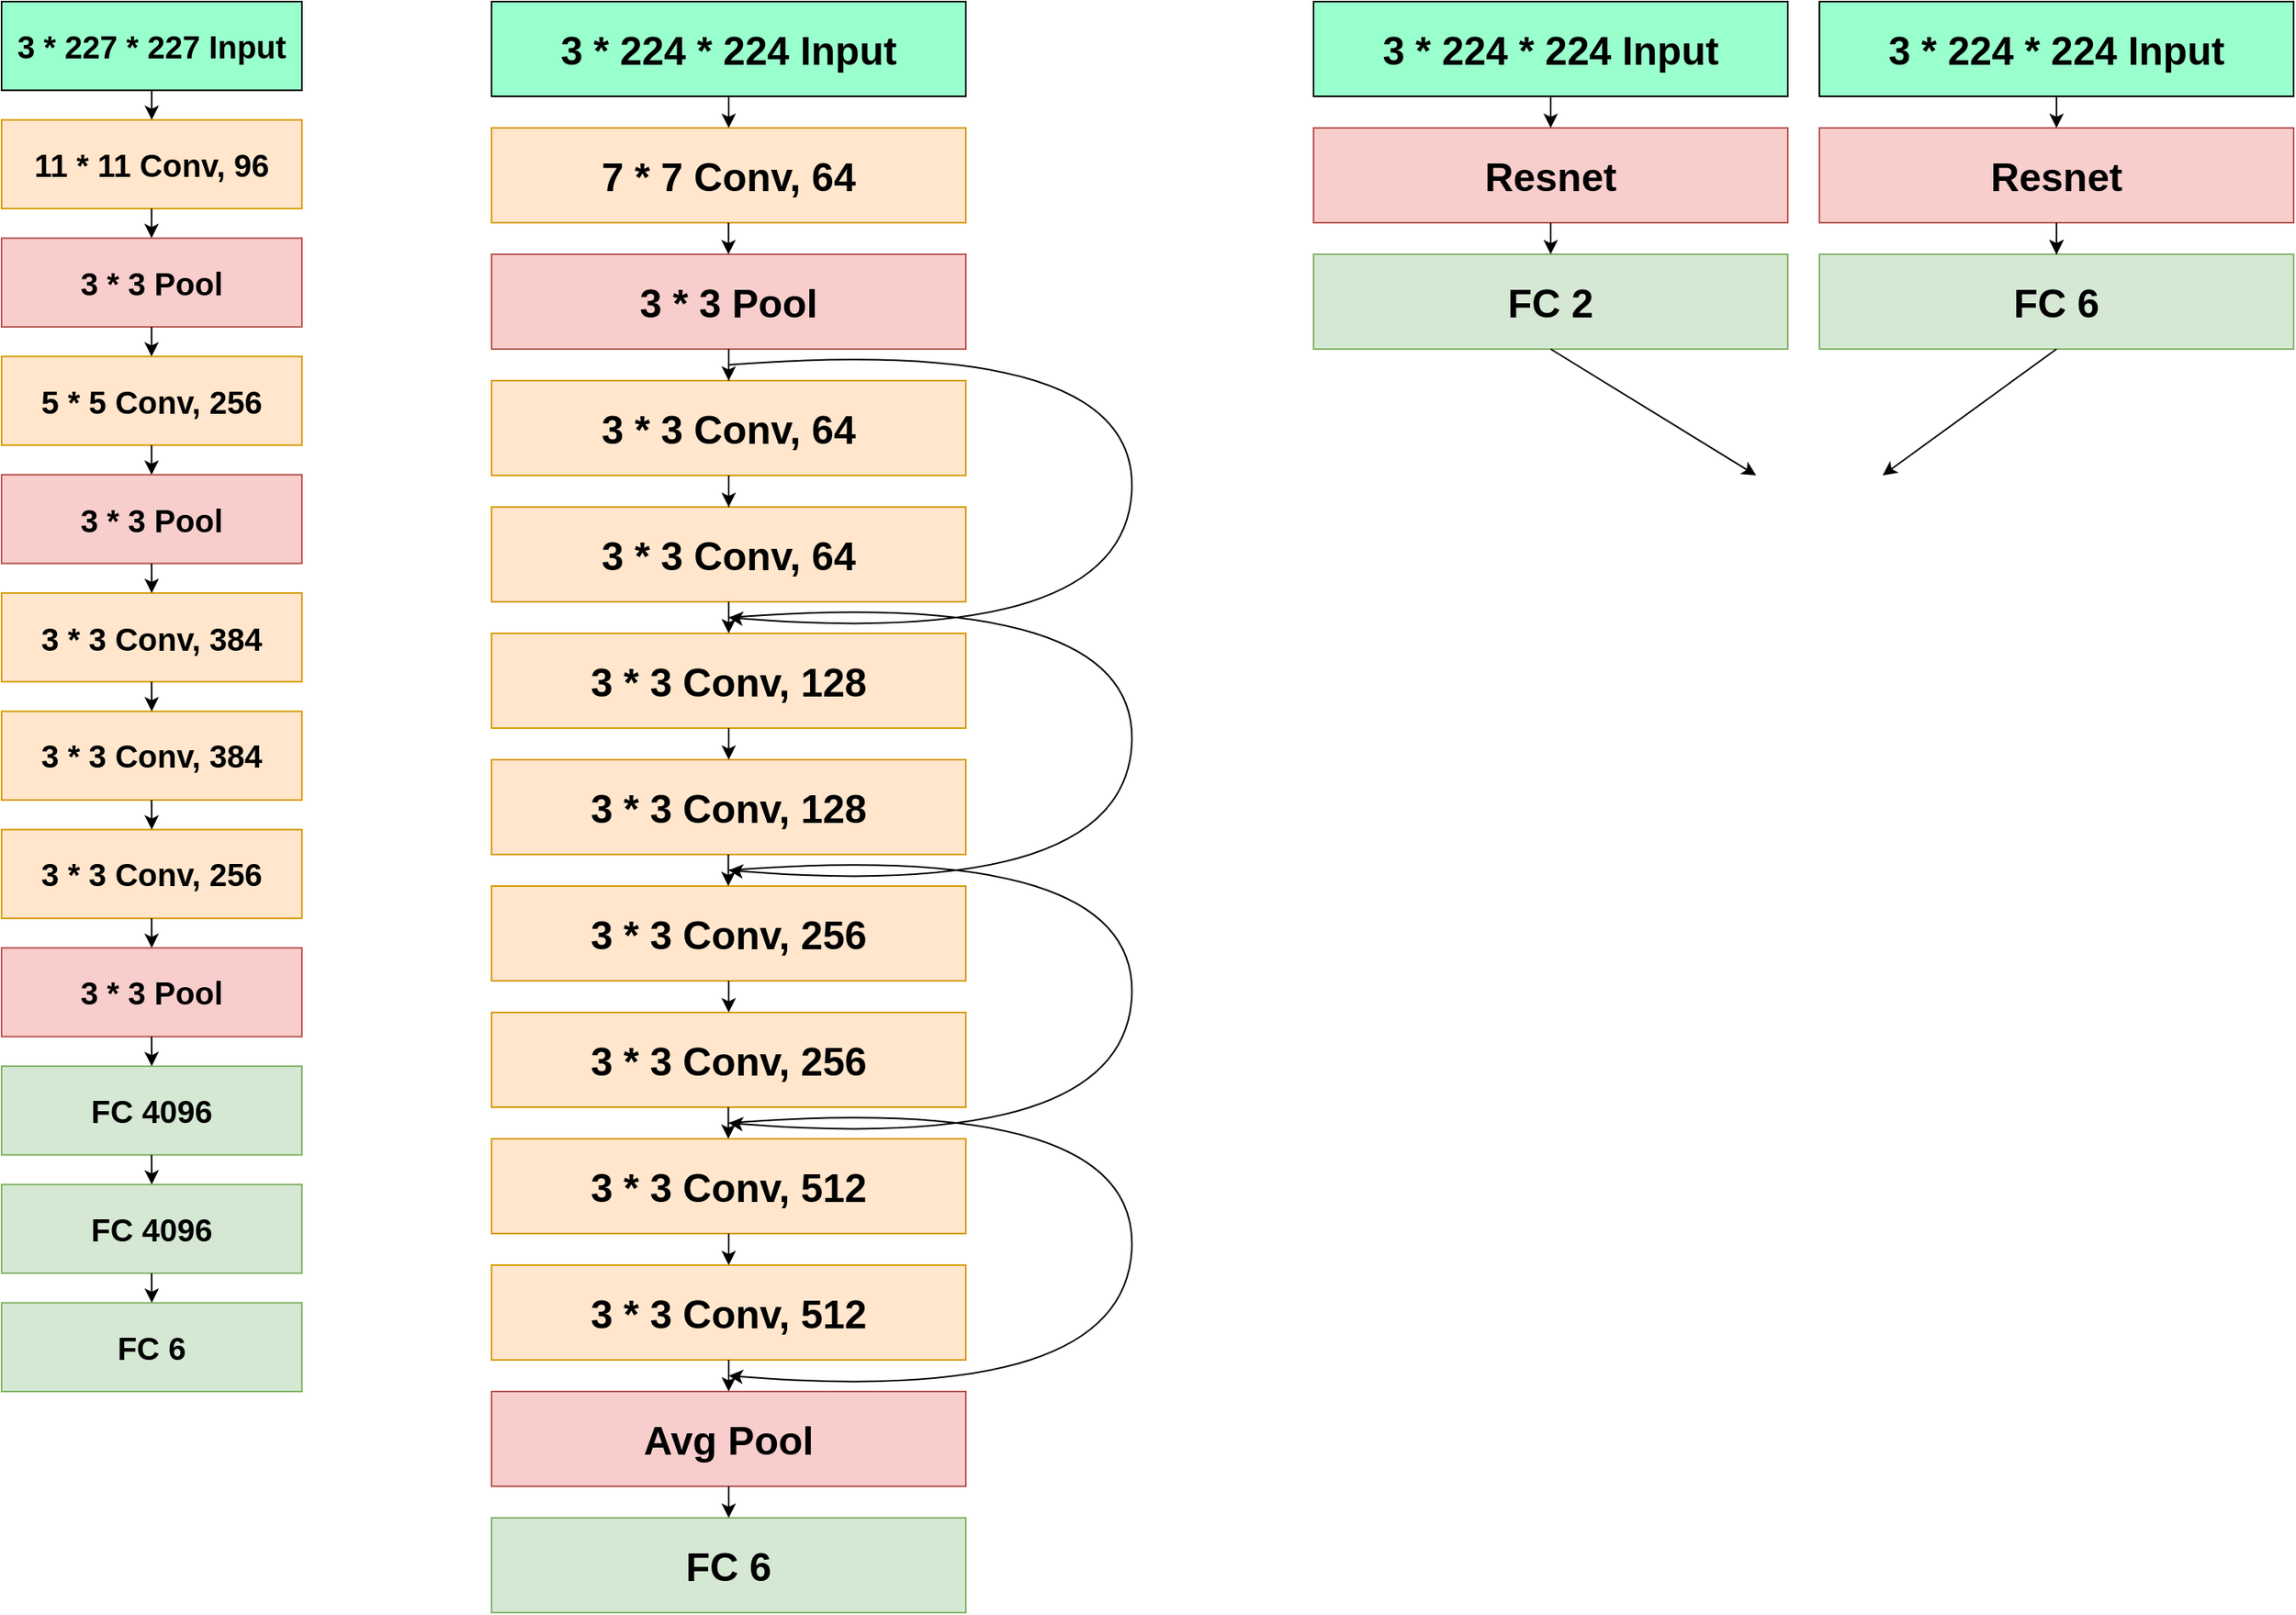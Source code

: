 <mxfile version="19.0.0" type="device"><diagram id="JToOH4mD1GuKKoaKCbLK" name="Page-1"><mxGraphModel dx="1778" dy="954" grid="1" gridSize="10" guides="1" tooltips="1" connect="1" arrows="1" fold="1" page="1" pageScale="1" pageWidth="2000" pageHeight="2000" math="0" shadow="0"><root><mxCell id="0"/><mxCell id="1" parent="0"/><mxCell id="XNFrpZBjXxCpB6WOICN5-85" value="" style="group" parent="1" vertex="1" connectable="0"><mxGeometry x="160" y="40" width="190" height="880" as="geometry"/></mxCell><mxCell id="XNFrpZBjXxCpB6WOICN5-70" value="" style="group" parent="XNFrpZBjXxCpB6WOICN5-85" vertex="1" connectable="0"><mxGeometry width="190" height="880" as="geometry"/></mxCell><mxCell id="XNFrpZBjXxCpB6WOICN5-1" value="&lt;font style=&quot;&quot;&gt;&lt;b style=&quot;&quot;&gt;&lt;font style=&quot;font-size: 20px;&quot;&gt;11 * 11 Conv, 96&lt;/font&gt;&lt;/b&gt;&lt;br&gt;&lt;/font&gt;" style="rounded=0;whiteSpace=wrap;html=1;fillColor=#ffe6cc;strokeColor=#d79b00;" parent="XNFrpZBjXxCpB6WOICN5-70" vertex="1"><mxGeometry y="74.894" width="190" height="56.17" as="geometry"/></mxCell><mxCell id="XNFrpZBjXxCpB6WOICN5-2" value="&lt;font size=&quot;1&quot; style=&quot;&quot;&gt;&lt;b style=&quot;font-size: 20px;&quot;&gt;3 * 3 Pool&lt;/b&gt;&lt;/font&gt;" style="rounded=0;whiteSpace=wrap;html=1;fillColor=#f8cecc;strokeColor=#b85450;" parent="XNFrpZBjXxCpB6WOICN5-70" vertex="1"><mxGeometry y="149.787" width="190" height="56.17" as="geometry"/></mxCell><mxCell id="XNFrpZBjXxCpB6WOICN5-3" value="&lt;font size=&quot;1&quot; style=&quot;&quot;&gt;&lt;b style=&quot;font-size: 20px;&quot;&gt;5 * 5 Conv, 256&lt;/b&gt;&lt;/font&gt;" style="rounded=0;whiteSpace=wrap;html=1;fillColor=#ffe6cc;strokeColor=#d79b00;" parent="XNFrpZBjXxCpB6WOICN5-70" vertex="1"><mxGeometry y="224.681" width="190" height="56.17" as="geometry"/></mxCell><mxCell id="XNFrpZBjXxCpB6WOICN5-4" value="&lt;font size=&quot;1&quot; style=&quot;&quot;&gt;&lt;b style=&quot;font-size: 20px;&quot;&gt;3 * 3 Pool&lt;/b&gt;&lt;/font&gt;" style="rounded=0;whiteSpace=wrap;html=1;fillColor=#f8cecc;strokeColor=#b85450;" parent="XNFrpZBjXxCpB6WOICN5-70" vertex="1"><mxGeometry y="299.574" width="190" height="56.17" as="geometry"/></mxCell><mxCell id="XNFrpZBjXxCpB6WOICN5-5" value="&lt;font size=&quot;1&quot; style=&quot;&quot;&gt;&lt;b style=&quot;font-size: 20px;&quot;&gt;3 * 3 Conv, 384&lt;/b&gt;&lt;/font&gt;" style="rounded=0;whiteSpace=wrap;html=1;fillColor=#ffe6cc;strokeColor=#d79b00;" parent="XNFrpZBjXxCpB6WOICN5-70" vertex="1"><mxGeometry y="374.468" width="190" height="56.17" as="geometry"/></mxCell><mxCell id="XNFrpZBjXxCpB6WOICN5-6" value="&lt;font size=&quot;1&quot; style=&quot;&quot;&gt;&lt;b style=&quot;font-size: 20px;&quot;&gt;3 * 3 Conv, 384&lt;/b&gt;&lt;/font&gt;" style="rounded=0;whiteSpace=wrap;html=1;fillColor=#ffe6cc;strokeColor=#d79b00;" parent="XNFrpZBjXxCpB6WOICN5-70" vertex="1"><mxGeometry y="449.362" width="190" height="56.17" as="geometry"/></mxCell><mxCell id="XNFrpZBjXxCpB6WOICN5-7" value="&lt;font size=&quot;1&quot; style=&quot;&quot;&gt;&lt;b style=&quot;font-size: 20px;&quot;&gt;3 * 3 Conv, 256&lt;/b&gt;&lt;/font&gt;" style="rounded=0;whiteSpace=wrap;html=1;fillColor=#ffe6cc;strokeColor=#d79b00;" parent="XNFrpZBjXxCpB6WOICN5-70" vertex="1"><mxGeometry y="524.255" width="190" height="56.17" as="geometry"/></mxCell><mxCell id="XNFrpZBjXxCpB6WOICN5-8" value="&lt;font size=&quot;1&quot; style=&quot;&quot;&gt;&lt;b style=&quot;font-size: 20px;&quot;&gt;3 * 3 Pool&lt;/b&gt;&lt;/font&gt;" style="rounded=0;whiteSpace=wrap;html=1;fillColor=#f8cecc;strokeColor=#b85450;" parent="XNFrpZBjXxCpB6WOICN5-70" vertex="1"><mxGeometry y="599.149" width="190" height="56.17" as="geometry"/></mxCell><mxCell id="XNFrpZBjXxCpB6WOICN5-9" value="&lt;b style=&quot;&quot;&gt;&lt;font style=&quot;font-size: 20px;&quot;&gt;FC 4096&lt;/font&gt;&lt;/b&gt;" style="rounded=0;whiteSpace=wrap;html=1;fillColor=#d5e8d4;strokeColor=#82b366;" parent="XNFrpZBjXxCpB6WOICN5-70" vertex="1"><mxGeometry y="674.043" width="190" height="56.17" as="geometry"/></mxCell><mxCell id="XNFrpZBjXxCpB6WOICN5-11" value="&lt;b style=&quot;&quot;&gt;&lt;font style=&quot;font-size: 20px;&quot;&gt;FC 4096&lt;/font&gt;&lt;/b&gt;" style="rounded=0;whiteSpace=wrap;html=1;fillColor=#d5e8d4;strokeColor=#82b366;" parent="XNFrpZBjXxCpB6WOICN5-70" vertex="1"><mxGeometry y="748.936" width="190" height="56.17" as="geometry"/></mxCell><mxCell id="XNFrpZBjXxCpB6WOICN5-12" value="&lt;b style=&quot;&quot;&gt;&lt;font style=&quot;font-size: 20px;&quot;&gt;FC 6&lt;/font&gt;&lt;/b&gt;" style="rounded=0;whiteSpace=wrap;html=1;fillColor=#d5e8d4;strokeColor=#82b366;" parent="XNFrpZBjXxCpB6WOICN5-70" vertex="1"><mxGeometry y="823.83" width="190" height="56.17" as="geometry"/></mxCell><mxCell id="XNFrpZBjXxCpB6WOICN5-13" value="&lt;b style=&quot;&quot;&gt;&lt;font style=&quot;font-size: 20px;&quot;&gt;3 * 227 * 227 Input&lt;/font&gt;&lt;/b&gt;" style="rounded=0;whiteSpace=wrap;html=1;fillColor=#99FFCC;" parent="XNFrpZBjXxCpB6WOICN5-70" vertex="1"><mxGeometry width="190" height="56.17" as="geometry"/></mxCell><mxCell id="XNFrpZBjXxCpB6WOICN5-73" value="" style="endArrow=classic;html=1;rounded=0;fontSize=15;exitX=0.5;exitY=1;exitDx=0;exitDy=0;" parent="XNFrpZBjXxCpB6WOICN5-70" edge="1"><mxGeometry width="50" height="50" relative="1" as="geometry"><mxPoint x="94.873" y="131.064" as="sourcePoint"/><mxPoint x="94.873" y="149.787" as="targetPoint"/></mxGeometry></mxCell><mxCell id="XNFrpZBjXxCpB6WOICN5-74" value="" style="endArrow=classic;html=1;rounded=0;fontSize=15;exitX=0.5;exitY=1;exitDx=0;exitDy=0;" parent="XNFrpZBjXxCpB6WOICN5-70" edge="1"><mxGeometry width="50" height="50" relative="1" as="geometry"><mxPoint x="94.873" y="205.957" as="sourcePoint"/><mxPoint x="94.873" y="224.681" as="targetPoint"/></mxGeometry></mxCell><mxCell id="XNFrpZBjXxCpB6WOICN5-75" value="" style="endArrow=classic;html=1;rounded=0;fontSize=15;exitX=0.5;exitY=1;exitDx=0;exitDy=0;" parent="XNFrpZBjXxCpB6WOICN5-70" edge="1"><mxGeometry width="50" height="50" relative="1" as="geometry"><mxPoint x="94.873" y="280.851" as="sourcePoint"/><mxPoint x="94.873" y="299.574" as="targetPoint"/></mxGeometry></mxCell><mxCell id="XNFrpZBjXxCpB6WOICN5-76" value="" style="endArrow=classic;html=1;rounded=0;fontSize=15;exitX=0.5;exitY=1;exitDx=0;exitDy=0;" parent="XNFrpZBjXxCpB6WOICN5-70" edge="1"><mxGeometry width="50" height="50" relative="1" as="geometry"><mxPoint x="94.873" y="355.745" as="sourcePoint"/><mxPoint x="94.873" y="374.468" as="targetPoint"/><Array as="points"><mxPoint x="95" y="374.468"/></Array></mxGeometry></mxCell><mxCell id="XNFrpZBjXxCpB6WOICN5-77" value="" style="endArrow=classic;html=1;rounded=0;fontSize=15;exitX=0.5;exitY=1;exitDx=0;exitDy=0;" parent="XNFrpZBjXxCpB6WOICN5-70" edge="1"><mxGeometry width="50" height="50" relative="1" as="geometry"><mxPoint x="94.873" y="430.638" as="sourcePoint"/><mxPoint x="94.873" y="449.362" as="targetPoint"/><Array as="points"><mxPoint x="95" y="449.362"/></Array></mxGeometry></mxCell><mxCell id="XNFrpZBjXxCpB6WOICN5-78" value="" style="endArrow=classic;html=1;rounded=0;fontSize=15;exitX=0.5;exitY=1;exitDx=0;exitDy=0;" parent="XNFrpZBjXxCpB6WOICN5-70" edge="1"><mxGeometry width="50" height="50" relative="1" as="geometry"><mxPoint x="94.873" y="505.532" as="sourcePoint"/><mxPoint x="94.873" y="524.255" as="targetPoint"/><Array as="points"><mxPoint x="95" y="524.255"/></Array></mxGeometry></mxCell><mxCell id="XNFrpZBjXxCpB6WOICN5-79" value="" style="endArrow=classic;html=1;rounded=0;fontSize=15;exitX=0.5;exitY=1;exitDx=0;exitDy=0;" parent="XNFrpZBjXxCpB6WOICN5-70" edge="1"><mxGeometry width="50" height="50" relative="1" as="geometry"><mxPoint x="94.873" y="580.426" as="sourcePoint"/><mxPoint x="94.873" y="599.149" as="targetPoint"/><Array as="points"><mxPoint x="95" y="599.149"/></Array></mxGeometry></mxCell><mxCell id="XNFrpZBjXxCpB6WOICN5-80" value="" style="endArrow=classic;html=1;rounded=0;fontSize=15;exitX=0.5;exitY=1;exitDx=0;exitDy=0;" parent="XNFrpZBjXxCpB6WOICN5-70" edge="1"><mxGeometry width="50" height="50" relative="1" as="geometry"><mxPoint x="94.873" y="655.319" as="sourcePoint"/><mxPoint x="94.873" y="674.043" as="targetPoint"/><Array as="points"><mxPoint x="95" y="674.043"/></Array></mxGeometry></mxCell><mxCell id="XNFrpZBjXxCpB6WOICN5-81" value="" style="endArrow=classic;html=1;rounded=0;fontSize=15;exitX=0.5;exitY=1;exitDx=0;exitDy=0;" parent="XNFrpZBjXxCpB6WOICN5-70" edge="1"><mxGeometry width="50" height="50" relative="1" as="geometry"><mxPoint x="94.873" y="730.213" as="sourcePoint"/><mxPoint x="94.873" y="748.936" as="targetPoint"/><Array as="points"><mxPoint x="95" y="748.936"/></Array></mxGeometry></mxCell><mxCell id="XNFrpZBjXxCpB6WOICN5-82" value="" style="endArrow=classic;html=1;rounded=0;fontSize=15;exitX=0.5;exitY=1;exitDx=0;exitDy=0;" parent="XNFrpZBjXxCpB6WOICN5-70" edge="1"><mxGeometry width="50" height="50" relative="1" as="geometry"><mxPoint x="94.892" y="805.106" as="sourcePoint"/><mxPoint x="94.892" y="823.83" as="targetPoint"/><Array as="points"><mxPoint x="95.019" y="823.83"/></Array></mxGeometry></mxCell><mxCell id="XNFrpZBjXxCpB6WOICN5-72" value="" style="endArrow=classic;html=1;rounded=0;fontSize=15;exitX=0.5;exitY=1;exitDx=0;exitDy=0;" parent="XNFrpZBjXxCpB6WOICN5-85" source="XNFrpZBjXxCpB6WOICN5-13" edge="1"><mxGeometry width="50" height="50" relative="1" as="geometry"><mxPoint x="69.667" y="477.447" as="sourcePoint"/><mxPoint x="95" y="74.894" as="targetPoint"/></mxGeometry></mxCell><mxCell id="XNFrpZBjXxCpB6WOICN5-86" value="" style="group" parent="1" vertex="1" connectable="0"><mxGeometry x="470" y="40" width="410" height="1020" as="geometry"/></mxCell><mxCell id="XNFrpZBjXxCpB6WOICN5-14" value="&lt;font style=&quot;font-size: 25px;&quot;&gt;&lt;b&gt;7 * 7 Conv, 64&lt;/b&gt;&lt;/font&gt;" style="rounded=0;whiteSpace=wrap;html=1;fillColor=#ffe6cc;strokeColor=#d79b00;" parent="XNFrpZBjXxCpB6WOICN5-86" vertex="1"><mxGeometry y="80" width="300" height="60" as="geometry"/></mxCell><mxCell id="XNFrpZBjXxCpB6WOICN5-15" value="&lt;font style=&quot;font-size: 25px;&quot;&gt;&lt;b&gt;3 * 3 Pool&lt;/b&gt;&lt;/font&gt;" style="rounded=0;whiteSpace=wrap;html=1;fillColor=#f8cecc;strokeColor=#b85450;" parent="XNFrpZBjXxCpB6WOICN5-86" vertex="1"><mxGeometry y="160" width="300" height="60" as="geometry"/></mxCell><mxCell id="XNFrpZBjXxCpB6WOICN5-16" value="&lt;font style=&quot;font-size: 25px;&quot;&gt;&lt;b&gt;3 * 3 Conv, 64&lt;/b&gt;&lt;/font&gt;" style="rounded=0;whiteSpace=wrap;html=1;fillColor=#ffe6cc;strokeColor=#d79b00;" parent="XNFrpZBjXxCpB6WOICN5-86" vertex="1"><mxGeometry y="240" width="300" height="60" as="geometry"/></mxCell><mxCell id="XNFrpZBjXxCpB6WOICN5-41" style="edgeStyle=orthogonalEdgeStyle;rounded=0;orthogonalLoop=1;jettySize=auto;html=1;exitX=0.5;exitY=1;exitDx=0;exitDy=0;fontSize=15;" parent="XNFrpZBjXxCpB6WOICN5-86" source="XNFrpZBjXxCpB6WOICN5-15" target="XNFrpZBjXxCpB6WOICN5-16" edge="1"><mxGeometry relative="1" as="geometry"/></mxCell><mxCell id="XNFrpZBjXxCpB6WOICN5-26" value="&lt;span style=&quot;font-size: 25px;&quot;&gt;&lt;b&gt;3 * 224 * 224 Input&lt;/b&gt;&lt;/span&gt;" style="rounded=0;whiteSpace=wrap;html=1;fillColor=#99FFCC;" parent="XNFrpZBjXxCpB6WOICN5-86" vertex="1"><mxGeometry width="300" height="60" as="geometry"/></mxCell><mxCell id="XNFrpZBjXxCpB6WOICN5-40" value="&lt;font style=&quot;font-size: 25px;&quot;&gt;&lt;b&gt;3 * 3 Conv, 64&lt;/b&gt;&lt;/font&gt;" style="rounded=0;whiteSpace=wrap;html=1;fillColor=#ffe6cc;strokeColor=#d79b00;" parent="XNFrpZBjXxCpB6WOICN5-86" vertex="1"><mxGeometry y="320" width="300" height="60" as="geometry"/></mxCell><mxCell id="XNFrpZBjXxCpB6WOICN5-42" style="edgeStyle=orthogonalEdgeStyle;rounded=0;orthogonalLoop=1;jettySize=auto;html=1;exitX=0.5;exitY=1;exitDx=0;exitDy=0;fontSize=15;" parent="XNFrpZBjXxCpB6WOICN5-86" source="XNFrpZBjXxCpB6WOICN5-16" target="XNFrpZBjXxCpB6WOICN5-40" edge="1"><mxGeometry relative="1" as="geometry"/></mxCell><mxCell id="XNFrpZBjXxCpB6WOICN5-44" value="" style="curved=1;endArrow=classic;html=1;rounded=0;fontSize=15;" parent="XNFrpZBjXxCpB6WOICN5-86" edge="1"><mxGeometry width="50" height="50" relative="1" as="geometry"><mxPoint x="150" y="230" as="sourcePoint"/><mxPoint x="150" y="390" as="targetPoint"/><Array as="points"><mxPoint x="410" y="210"/><mxPoint x="400" y="410"/></Array></mxGeometry></mxCell><mxCell id="XNFrpZBjXxCpB6WOICN5-45" value="&lt;font style=&quot;font-size: 25px;&quot;&gt;&lt;b&gt;3 * 3 Conv, 128&lt;/b&gt;&lt;/font&gt;" style="rounded=0;whiteSpace=wrap;html=1;fillColor=#ffe6cc;strokeColor=#d79b00;" parent="XNFrpZBjXxCpB6WOICN5-86" vertex="1"><mxGeometry y="400" width="300" height="60" as="geometry"/></mxCell><mxCell id="XNFrpZBjXxCpB6WOICN5-46" style="edgeStyle=orthogonalEdgeStyle;rounded=0;orthogonalLoop=1;jettySize=auto;html=1;fontSize=15;entryX=0.5;entryY=0;entryDx=0;entryDy=0;" parent="XNFrpZBjXxCpB6WOICN5-86" target="XNFrpZBjXxCpB6WOICN5-45" edge="1"><mxGeometry relative="1" as="geometry"><mxPoint x="150" y="380" as="sourcePoint"/><mxPoint x="160" y="330" as="targetPoint"/></mxGeometry></mxCell><mxCell id="XNFrpZBjXxCpB6WOICN5-48" value="&lt;font style=&quot;font-size: 25px;&quot;&gt;&lt;b&gt;3 * 3 Conv, 128&lt;/b&gt;&lt;/font&gt;" style="rounded=0;whiteSpace=wrap;html=1;fillColor=#ffe6cc;strokeColor=#d79b00;" parent="XNFrpZBjXxCpB6WOICN5-86" vertex="1"><mxGeometry y="480" width="300" height="60" as="geometry"/></mxCell><mxCell id="XNFrpZBjXxCpB6WOICN5-53" value="" style="endArrow=classic;html=1;rounded=0;fontSize=15;exitX=0.5;exitY=1;exitDx=0;exitDy=0;entryX=0.5;entryY=0;entryDx=0;entryDy=0;" parent="XNFrpZBjXxCpB6WOICN5-86" source="XNFrpZBjXxCpB6WOICN5-45" target="XNFrpZBjXxCpB6WOICN5-48" edge="1"><mxGeometry width="50" height="50" relative="1" as="geometry"><mxPoint x="250" y="520" as="sourcePoint"/><mxPoint x="300" y="470" as="targetPoint"/></mxGeometry></mxCell><mxCell id="XNFrpZBjXxCpB6WOICN5-54" value="" style="curved=1;endArrow=classic;html=1;rounded=0;fontSize=15;" parent="XNFrpZBjXxCpB6WOICN5-86" edge="1"><mxGeometry width="50" height="50" relative="1" as="geometry"><mxPoint x="150.0" y="390" as="sourcePoint"/><mxPoint x="150.0" y="550" as="targetPoint"/><Array as="points"><mxPoint x="410" y="370"/><mxPoint x="400" y="570"/></Array></mxGeometry></mxCell><mxCell id="XNFrpZBjXxCpB6WOICN5-55" value="&lt;font style=&quot;font-size: 25px;&quot;&gt;&lt;b&gt;3 * 3 Conv, 256&lt;/b&gt;&lt;/font&gt;" style="rounded=0;whiteSpace=wrap;html=1;fillColor=#ffe6cc;strokeColor=#d79b00;" parent="XNFrpZBjXxCpB6WOICN5-86" vertex="1"><mxGeometry y="560" width="300" height="60" as="geometry"/></mxCell><mxCell id="XNFrpZBjXxCpB6WOICN5-56" value="&lt;font style=&quot;font-size: 25px;&quot;&gt;&lt;b&gt;3 * 3 Conv, 256&lt;/b&gt;&lt;/font&gt;" style="rounded=0;whiteSpace=wrap;html=1;fillColor=#ffe6cc;strokeColor=#d79b00;" parent="XNFrpZBjXxCpB6WOICN5-86" vertex="1"><mxGeometry y="640" width="300" height="60" as="geometry"/></mxCell><mxCell id="XNFrpZBjXxCpB6WOICN5-57" value="" style="endArrow=classic;html=1;rounded=0;fontSize=15;exitX=0.5;exitY=1;exitDx=0;exitDy=0;entryX=0.5;entryY=0;entryDx=0;entryDy=0;" parent="XNFrpZBjXxCpB6WOICN5-86" source="XNFrpZBjXxCpB6WOICN5-55" target="XNFrpZBjXxCpB6WOICN5-56" edge="1"><mxGeometry width="50" height="50" relative="1" as="geometry"><mxPoint x="250" y="680" as="sourcePoint"/><mxPoint x="300" y="630" as="targetPoint"/></mxGeometry></mxCell><mxCell id="XNFrpZBjXxCpB6WOICN5-58" value="" style="endArrow=classic;html=1;rounded=0;fontSize=15;exitX=0.5;exitY=1;exitDx=0;exitDy=0;entryX=0.5;entryY=0;entryDx=0;entryDy=0;" parent="XNFrpZBjXxCpB6WOICN5-86" edge="1"><mxGeometry width="50" height="50" relative="1" as="geometry"><mxPoint x="149.76" y="540" as="sourcePoint"/><mxPoint x="149.76" y="560" as="targetPoint"/></mxGeometry></mxCell><mxCell id="XNFrpZBjXxCpB6WOICN5-59" value="&lt;font style=&quot;font-size: 25px;&quot;&gt;&lt;b&gt;3 * 3 Conv, 512&lt;/b&gt;&lt;/font&gt;" style="rounded=0;whiteSpace=wrap;html=1;fillColor=#ffe6cc;strokeColor=#d79b00;" parent="XNFrpZBjXxCpB6WOICN5-86" vertex="1"><mxGeometry y="720" width="300" height="60" as="geometry"/></mxCell><mxCell id="XNFrpZBjXxCpB6WOICN5-60" value="&lt;font style=&quot;font-size: 25px;&quot;&gt;&lt;b&gt;3 * 3 Conv, 512&lt;/b&gt;&lt;/font&gt;" style="rounded=0;whiteSpace=wrap;html=1;fillColor=#ffe6cc;strokeColor=#d79b00;" parent="XNFrpZBjXxCpB6WOICN5-86" vertex="1"><mxGeometry y="800" width="300" height="60" as="geometry"/></mxCell><mxCell id="XNFrpZBjXxCpB6WOICN5-61" value="" style="endArrow=classic;html=1;rounded=0;fontSize=15;exitX=0.5;exitY=1;exitDx=0;exitDy=0;entryX=0.5;entryY=0;entryDx=0;entryDy=0;" parent="XNFrpZBjXxCpB6WOICN5-86" source="XNFrpZBjXxCpB6WOICN5-59" target="XNFrpZBjXxCpB6WOICN5-60" edge="1"><mxGeometry width="50" height="50" relative="1" as="geometry"><mxPoint x="250" y="840" as="sourcePoint"/><mxPoint x="300" y="790" as="targetPoint"/></mxGeometry></mxCell><mxCell id="XNFrpZBjXxCpB6WOICN5-62" value="" style="endArrow=classic;html=1;rounded=0;fontSize=15;exitX=0.5;exitY=1;exitDx=0;exitDy=0;entryX=0.5;entryY=0;entryDx=0;entryDy=0;" parent="XNFrpZBjXxCpB6WOICN5-86" edge="1"><mxGeometry width="50" height="50" relative="1" as="geometry"><mxPoint x="149.76" y="700" as="sourcePoint"/><mxPoint x="149.76" y="720" as="targetPoint"/></mxGeometry></mxCell><mxCell id="XNFrpZBjXxCpB6WOICN5-63" value="" style="curved=1;endArrow=classic;html=1;rounded=0;fontSize=15;" parent="XNFrpZBjXxCpB6WOICN5-86" edge="1"><mxGeometry width="50" height="50" relative="1" as="geometry"><mxPoint x="150.0" y="550" as="sourcePoint"/><mxPoint x="150.0" y="710" as="targetPoint"/><Array as="points"><mxPoint x="410" y="530"/><mxPoint x="400" y="730"/></Array></mxGeometry></mxCell><mxCell id="XNFrpZBjXxCpB6WOICN5-64" value="" style="curved=1;endArrow=classic;html=1;rounded=0;fontSize=15;" parent="XNFrpZBjXxCpB6WOICN5-86" edge="1"><mxGeometry width="50" height="50" relative="1" as="geometry"><mxPoint x="150.0" y="710" as="sourcePoint"/><mxPoint x="150.0" y="870" as="targetPoint"/><Array as="points"><mxPoint x="410" y="690"/><mxPoint x="400" y="890"/></Array></mxGeometry></mxCell><mxCell id="XNFrpZBjXxCpB6WOICN5-66" value="&lt;font style=&quot;font-size: 25px;&quot;&gt;&lt;b&gt;Avg Pool&lt;/b&gt;&lt;/font&gt;" style="rounded=0;whiteSpace=wrap;html=1;fillColor=#f8cecc;strokeColor=#b85450;" parent="XNFrpZBjXxCpB6WOICN5-86" vertex="1"><mxGeometry y="880" width="300" height="60" as="geometry"/></mxCell><mxCell id="XNFrpZBjXxCpB6WOICN5-67" value="" style="endArrow=classic;html=1;rounded=0;fontSize=15;exitX=0.5;exitY=1;exitDx=0;exitDy=0;" parent="XNFrpZBjXxCpB6WOICN5-86" source="XNFrpZBjXxCpB6WOICN5-60" target="XNFrpZBjXxCpB6WOICN5-66" edge="1"><mxGeometry width="50" height="50" relative="1" as="geometry"><mxPoint x="-30" y="700" as="sourcePoint"/><mxPoint x="20" y="650" as="targetPoint"/></mxGeometry></mxCell><mxCell id="XNFrpZBjXxCpB6WOICN5-68" value="&lt;span style=&quot;font-size: 25px;&quot;&gt;&lt;b&gt;FC 6&lt;/b&gt;&lt;/span&gt;" style="rounded=0;whiteSpace=wrap;html=1;fillColor=#d5e8d4;strokeColor=#82b366;" parent="XNFrpZBjXxCpB6WOICN5-86" vertex="1"><mxGeometry y="960" width="300" height="60" as="geometry"/></mxCell><mxCell id="XNFrpZBjXxCpB6WOICN5-69" value="" style="endArrow=classic;html=1;rounded=0;fontSize=15;exitX=0.5;exitY=1;exitDx=0;exitDy=0;" parent="XNFrpZBjXxCpB6WOICN5-86" source="XNFrpZBjXxCpB6WOICN5-66" target="XNFrpZBjXxCpB6WOICN5-68" edge="1"><mxGeometry width="50" height="50" relative="1" as="geometry"><mxPoint x="-30" y="740" as="sourcePoint"/><mxPoint x="20" y="690" as="targetPoint"/></mxGeometry></mxCell><mxCell id="XNFrpZBjXxCpB6WOICN5-83" style="edgeStyle=orthogonalEdgeStyle;rounded=0;orthogonalLoop=1;jettySize=auto;html=1;exitX=0.5;exitY=1;exitDx=0;exitDy=0;fontSize=15;" parent="XNFrpZBjXxCpB6WOICN5-86" edge="1"><mxGeometry relative="1" as="geometry"><mxPoint x="149.86" y="140" as="sourcePoint"/><mxPoint x="149.86" y="160" as="targetPoint"/></mxGeometry></mxCell><mxCell id="XNFrpZBjXxCpB6WOICN5-84" style="edgeStyle=orthogonalEdgeStyle;rounded=0;orthogonalLoop=1;jettySize=auto;html=1;exitX=0.5;exitY=1;exitDx=0;exitDy=0;fontSize=15;" parent="XNFrpZBjXxCpB6WOICN5-86" source="XNFrpZBjXxCpB6WOICN5-26" edge="1"><mxGeometry relative="1" as="geometry"><mxPoint x="159.86" y="150" as="sourcePoint"/><mxPoint x="150" y="80" as="targetPoint"/></mxGeometry></mxCell><mxCell id="9U4sJaxNCmezGIYp4SZi-41" value="" style="group" parent="1" vertex="1" connectable="0"><mxGeometry x="990" y="40" width="620" height="300" as="geometry"/></mxCell><mxCell id="9U4sJaxNCmezGIYp4SZi-1" value="&lt;span style=&quot;font-size: 25px;&quot;&gt;&lt;b&gt;3 * 224 * 224 Input&lt;/b&gt;&lt;/span&gt;" style="rounded=0;whiteSpace=wrap;html=1;fillColor=#99FFCC;" parent="9U4sJaxNCmezGIYp4SZi-41" vertex="1"><mxGeometry width="300" height="60" as="geometry"/></mxCell><mxCell id="9U4sJaxNCmezGIYp4SZi-2" value="&lt;span style=&quot;font-size: 25px;&quot;&gt;&lt;b&gt;Resnet&lt;/b&gt;&lt;/span&gt;" style="rounded=0;whiteSpace=wrap;html=1;fillColor=#f8cecc;strokeColor=#b85450;" parent="9U4sJaxNCmezGIYp4SZi-41" vertex="1"><mxGeometry y="80" width="300" height="60" as="geometry"/></mxCell><mxCell id="9U4sJaxNCmezGIYp4SZi-28" value="&lt;span style=&quot;font-size: 25px;&quot;&gt;&lt;b&gt;FC 2&lt;/b&gt;&lt;/span&gt;" style="rounded=0;whiteSpace=wrap;html=1;fillColor=#d5e8d4;strokeColor=#82b366;" parent="9U4sJaxNCmezGIYp4SZi-41" vertex="1"><mxGeometry y="160" width="300" height="60" as="geometry"/></mxCell><mxCell id="9U4sJaxNCmezGIYp4SZi-29" value="&lt;span style=&quot;font-size: 25px;&quot;&gt;&lt;b&gt;3 * 224 * 224 Input&lt;/b&gt;&lt;/span&gt;" style="rounded=0;whiteSpace=wrap;html=1;fillColor=#99FFCC;" parent="9U4sJaxNCmezGIYp4SZi-41" vertex="1"><mxGeometry x="320" width="300" height="60" as="geometry"/></mxCell><mxCell id="9U4sJaxNCmezGIYp4SZi-30" value="&lt;span style=&quot;font-size: 25px;&quot;&gt;&lt;b&gt;Resnet&lt;/b&gt;&lt;/span&gt;" style="rounded=0;whiteSpace=wrap;html=1;fillColor=#f8cecc;strokeColor=#b85450;" parent="9U4sJaxNCmezGIYp4SZi-41" vertex="1"><mxGeometry x="320" y="80" width="300" height="60" as="geometry"/></mxCell><mxCell id="9U4sJaxNCmezGIYp4SZi-31" value="&lt;span style=&quot;font-size: 25px;&quot;&gt;&lt;b&gt;FC 6&lt;/b&gt;&lt;/span&gt;" style="rounded=0;whiteSpace=wrap;html=1;fillColor=#d5e8d4;strokeColor=#82b366;" parent="9U4sJaxNCmezGIYp4SZi-41" vertex="1"><mxGeometry x="320" y="160" width="300" height="60" as="geometry"/></mxCell><mxCell id="9U4sJaxNCmezGIYp4SZi-32" value="" style="endArrow=classic;html=1;rounded=0;exitX=0.5;exitY=1;exitDx=0;exitDy=0;" parent="9U4sJaxNCmezGIYp4SZi-41" source="9U4sJaxNCmezGIYp4SZi-1" edge="1"><mxGeometry width="50" height="50" relative="1" as="geometry"><mxPoint x="120" y="340" as="sourcePoint"/><mxPoint x="150" y="80" as="targetPoint"/></mxGeometry></mxCell><mxCell id="9U4sJaxNCmezGIYp4SZi-33" value="" style="endArrow=classic;html=1;rounded=0;exitX=0.5;exitY=1;exitDx=0;exitDy=0;entryX=0.5;entryY=0;entryDx=0;entryDy=0;" parent="9U4sJaxNCmezGIYp4SZi-41" source="9U4sJaxNCmezGIYp4SZi-2" target="9U4sJaxNCmezGIYp4SZi-28" edge="1"><mxGeometry width="50" height="50" relative="1" as="geometry"><mxPoint x="160" y="70" as="sourcePoint"/><mxPoint x="160" y="90" as="targetPoint"/></mxGeometry></mxCell><mxCell id="9U4sJaxNCmezGIYp4SZi-35" value="" style="edgeStyle=orthogonalEdgeStyle;rounded=0;orthogonalLoop=1;jettySize=auto;html=1;" parent="9U4sJaxNCmezGIYp4SZi-41" source="9U4sJaxNCmezGIYp4SZi-30" target="9U4sJaxNCmezGIYp4SZi-31" edge="1"><mxGeometry relative="1" as="geometry"/></mxCell><mxCell id="9U4sJaxNCmezGIYp4SZi-34" value="" style="endArrow=classic;html=1;rounded=0;exitX=0.5;exitY=1;exitDx=0;exitDy=0;entryX=0.5;entryY=0;entryDx=0;entryDy=0;" parent="9U4sJaxNCmezGIYp4SZi-41" source="9U4sJaxNCmezGIYp4SZi-30" target="9U4sJaxNCmezGIYp4SZi-31" edge="1"><mxGeometry width="50" height="50" relative="1" as="geometry"><mxPoint x="160" y="150" as="sourcePoint"/><mxPoint x="160" y="170" as="targetPoint"/></mxGeometry></mxCell><mxCell id="9U4sJaxNCmezGIYp4SZi-37" value="" style="endArrow=classic;html=1;rounded=0;exitX=0.5;exitY=1;exitDx=0;exitDy=0;" parent="9U4sJaxNCmezGIYp4SZi-41" source="9U4sJaxNCmezGIYp4SZi-29" edge="1"><mxGeometry width="50" height="50" relative="1" as="geometry"><mxPoint x="480" y="150" as="sourcePoint"/><mxPoint x="470" y="80" as="targetPoint"/></mxGeometry></mxCell><mxCell id="9U4sJaxNCmezGIYp4SZi-39" value="" style="endArrow=classic;html=1;rounded=0;exitX=0.5;exitY=1;exitDx=0;exitDy=0;" parent="9U4sJaxNCmezGIYp4SZi-41" source="9U4sJaxNCmezGIYp4SZi-28" edge="1"><mxGeometry width="50" height="50" relative="1" as="geometry"><mxPoint x="350" y="270" as="sourcePoint"/><mxPoint x="280" y="300" as="targetPoint"/></mxGeometry></mxCell><mxCell id="9U4sJaxNCmezGIYp4SZi-40" value="" style="endArrow=classic;html=1;rounded=0;exitX=0.5;exitY=1;exitDx=0;exitDy=0;" parent="9U4sJaxNCmezGIYp4SZi-41" source="9U4sJaxNCmezGIYp4SZi-31" edge="1"><mxGeometry width="50" height="50" relative="1" as="geometry"><mxPoint x="160" y="230" as="sourcePoint"/><mxPoint x="360" y="300" as="targetPoint"/></mxGeometry></mxCell></root></mxGraphModel></diagram></mxfile>